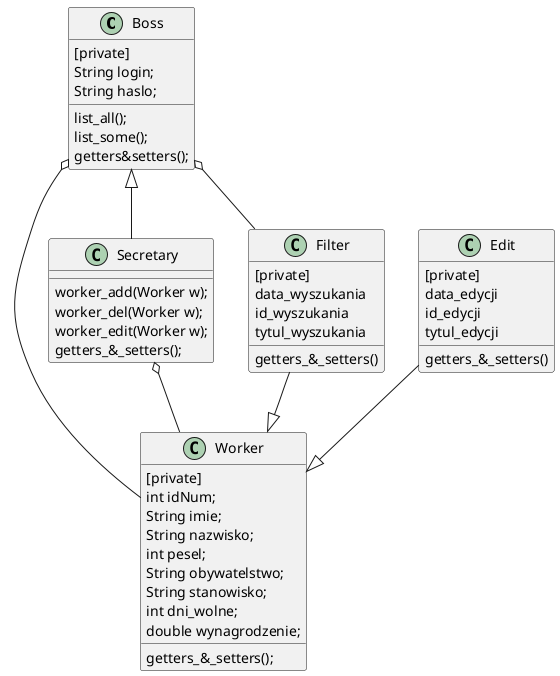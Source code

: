 @startuml
'https://plantuml.com/sequence-diagram
class Boss{
    [private]
    String login;
    String haslo;
    list_all();
    list_some();
    getters&setters();
}
class Worker{
    [private]
    int idNum;
    String imie;
    String nazwisko;
    int pesel;
    String obywatelstwo;
    String stanowisko;
    int dni_wolne;
    double wynagrodzenie;
    getters_&_setters();
}
class Secretary{
    worker_add(Worker w);
    worker_del(Worker w);
    worker_edit(Worker w);
    getters_&_setters();
}
class Filter{
    [private]
    data_wyszukania
    id_wyszukania
    tytul_wyszukania
    getters_&_setters()
}
class Edit{
    [private]
    data_edycji
    id_edycji
    tytul_edycji
    getters_&_setters()
}
Secretary o-- Worker
Boss <|-- Secretary
Boss o-- Worker
Boss o-- Filter
Filter --|> Worker
Edit --|> Worker
@enduml